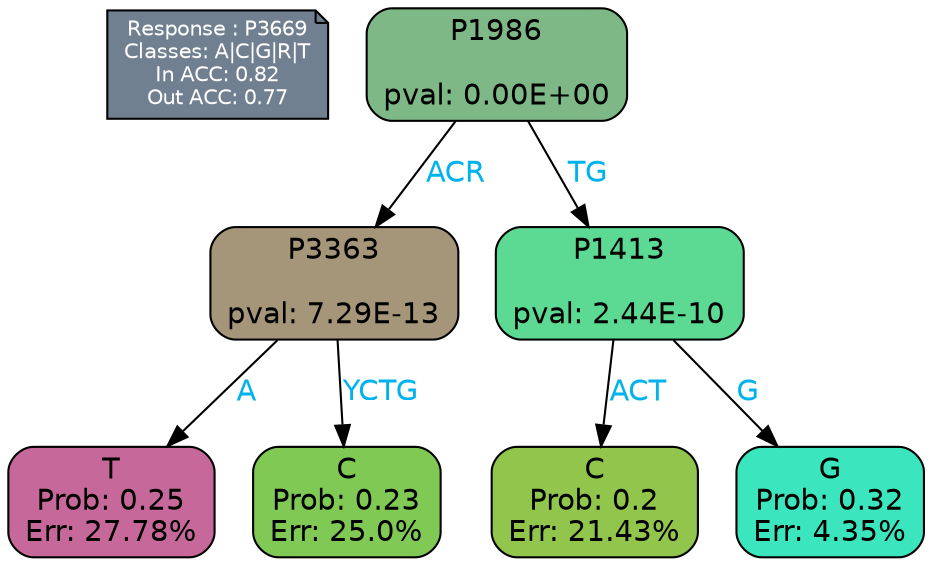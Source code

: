 digraph Tree {
node [shape=box, style="filled, rounded", color="black", fontname=helvetica] ;
graph [ranksep=equally, splines=polylines, bgcolor=transparent, dpi=600] ;
edge [fontname=helvetica] ;
LEGEND [label="Response : P3669
Classes: A|C|G|R|T
In ACC: 0.82
Out ACC: 0.77
",shape=note,align=left,style=filled,fillcolor="slategray",fontcolor="white",fontsize=10];1 [label="P1986

pval: 0.00E+00", fillcolor="#7fb887"] ;
2 [label="P3363

pval: 7.29E-13", fillcolor="#a59679"] ;
3 [label="T
Prob: 0.25
Err: 27.78%", fillcolor="#c7689a"] ;
4 [label="C
Prob: 0.23
Err: 25.0%", fillcolor="#80c954"] ;
5 [label="P1413

pval: 2.44E-10", fillcolor="#5cd993"] ;
6 [label="C
Prob: 0.2
Err: 21.43%", fillcolor="#91c54c"] ;
7 [label="G
Prob: 0.32
Err: 4.35%", fillcolor="#3be5be"] ;
1 -> 2 [label="ACR",fontcolor=deepskyblue2] ;
1 -> 5 [label="TG",fontcolor=deepskyblue2] ;
2 -> 3 [label="A",fontcolor=deepskyblue2] ;
2 -> 4 [label="YCTG",fontcolor=deepskyblue2] ;
5 -> 6 [label="ACT",fontcolor=deepskyblue2] ;
5 -> 7 [label="G",fontcolor=deepskyblue2] ;
{rank = same; 3;4;6;7;}{rank = same; LEGEND;1;}}